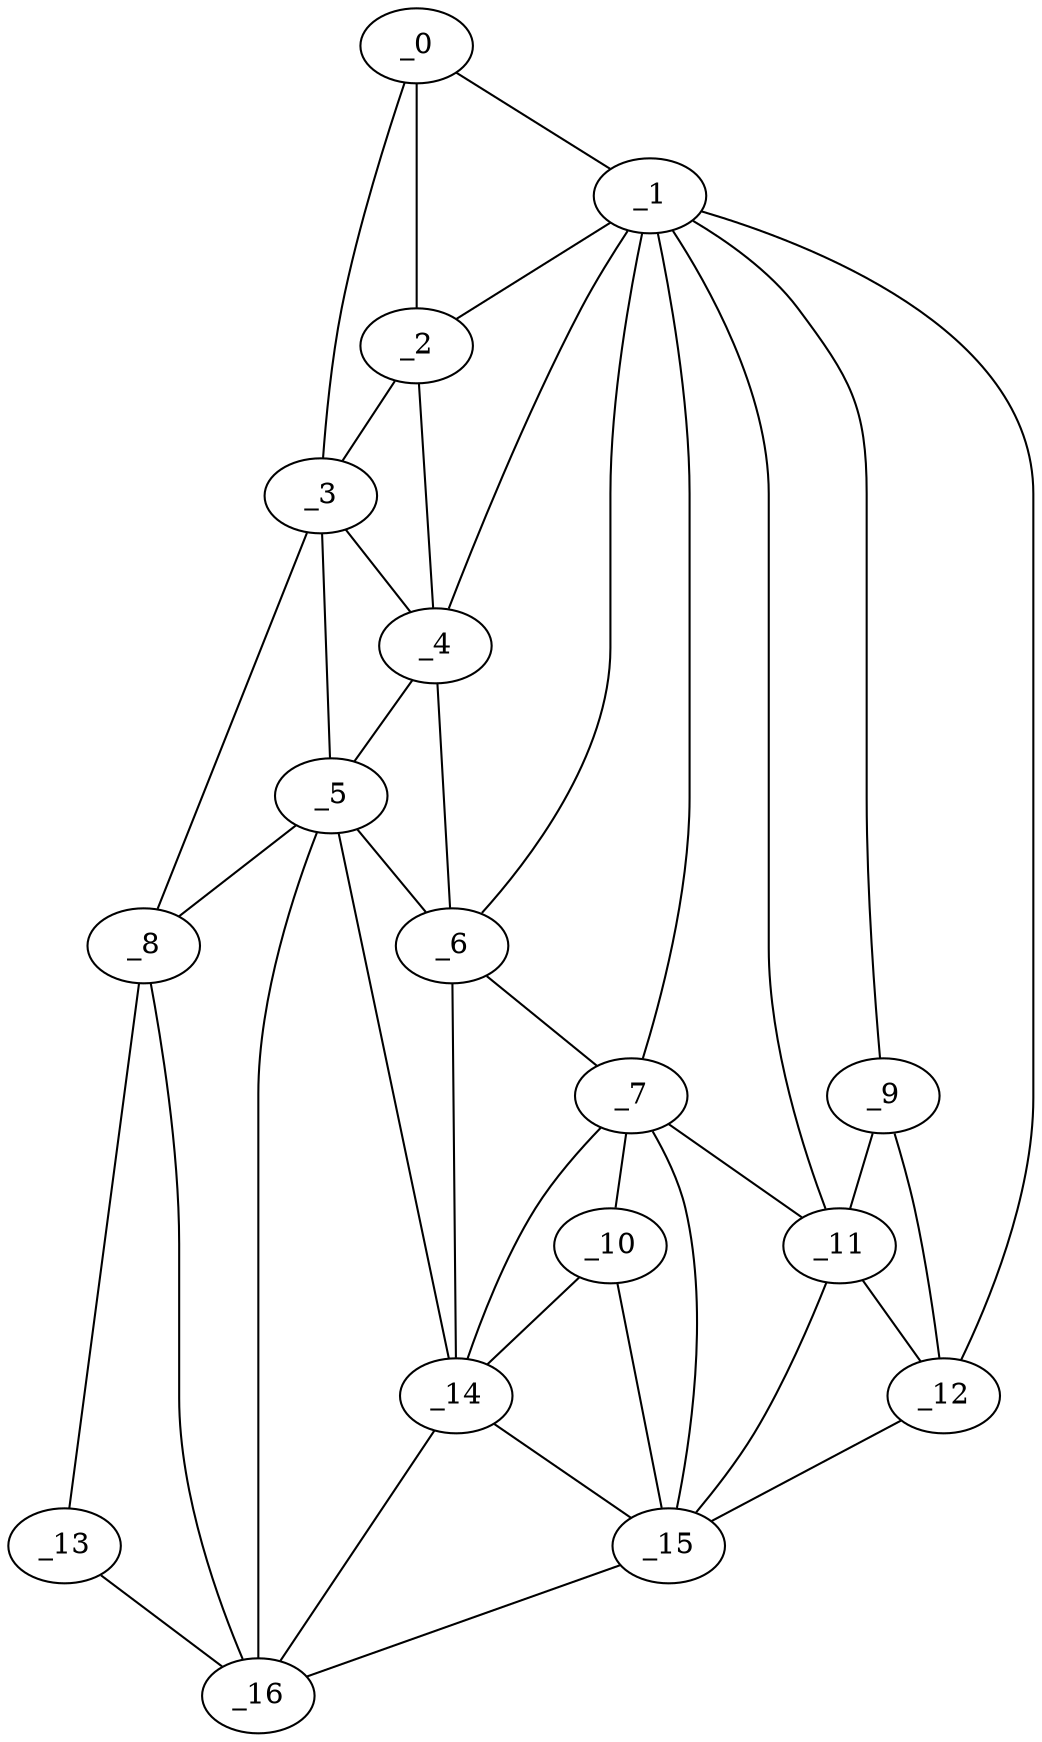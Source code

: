 graph "obj5__225.gxl" {
	_0	 [x=37,
		y=59];
	_1	 [x=37,
		y=112];
	_0 -- _1	 [valence=1];
	_2	 [x=41,
		y=62];
	_0 -- _2	 [valence=2];
	_3	 [x=42,
		y=27];
	_0 -- _3	 [valence=1];
	_1 -- _2	 [valence=2];
	_4	 [x=51,
		y=67];
	_1 -- _4	 [valence=2];
	_6	 [x=71,
		y=71];
	_1 -- _6	 [valence=2];
	_7	 [x=81,
		y=78];
	_1 -- _7	 [valence=2];
	_9	 [x=89,
		y=110];
	_1 -- _9	 [valence=1];
	_11	 [x=90,
		y=95];
	_1 -- _11	 [valence=2];
	_12	 [x=92,
		y=112];
	_1 -- _12	 [valence=1];
	_2 -- _3	 [valence=2];
	_2 -- _4	 [valence=2];
	_3 -- _4	 [valence=2];
	_5	 [x=67,
		y=67];
	_3 -- _5	 [valence=1];
	_8	 [x=88,
		y=28];
	_3 -- _8	 [valence=1];
	_4 -- _5	 [valence=2];
	_4 -- _6	 [valence=1];
	_5 -- _6	 [valence=2];
	_5 -- _8	 [valence=2];
	_14	 [x=93,
		y=59];
	_5 -- _14	 [valence=2];
	_16	 [x=94,
		y=48];
	_5 -- _16	 [valence=1];
	_6 -- _7	 [valence=1];
	_6 -- _14	 [valence=1];
	_10	 [x=90,
		y=79];
	_7 -- _10	 [valence=1];
	_7 -- _11	 [valence=2];
	_7 -- _14	 [valence=2];
	_15	 [x=93,
		y=90];
	_7 -- _15	 [valence=2];
	_13	 [x=93,
		y=35];
	_8 -- _13	 [valence=1];
	_8 -- _16	 [valence=2];
	_9 -- _11	 [valence=2];
	_9 -- _12	 [valence=2];
	_10 -- _14	 [valence=2];
	_10 -- _15	 [valence=2];
	_11 -- _12	 [valence=2];
	_11 -- _15	 [valence=1];
	_12 -- _15	 [valence=1];
	_13 -- _16	 [valence=1];
	_14 -- _15	 [valence=2];
	_14 -- _16	 [valence=1];
	_15 -- _16	 [valence=1];
}
